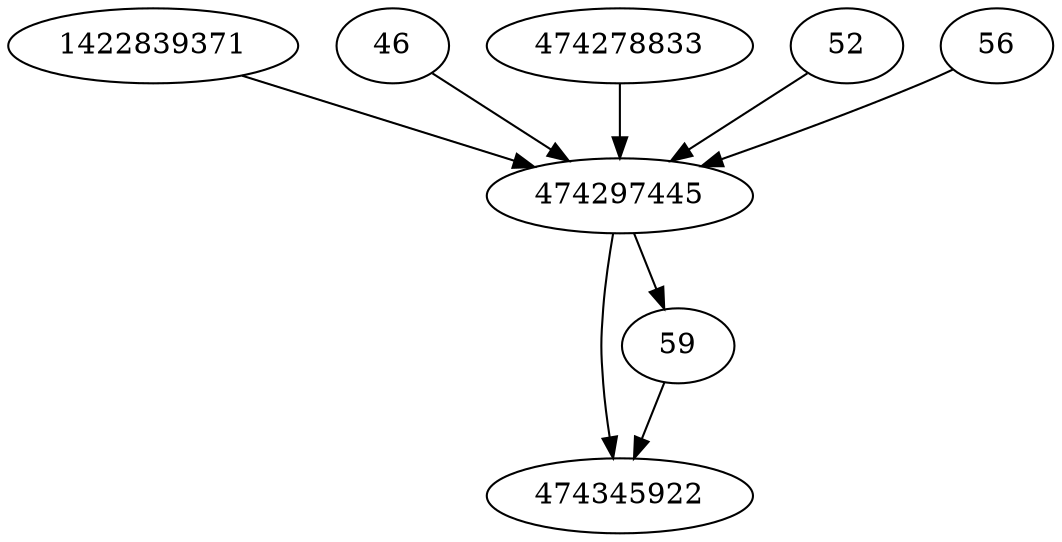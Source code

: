 strict digraph  {
474345922;
474297445;
1422839371;
46;
474278833;
52;
56;
59;
474297445 -> 474345922;
474297445 -> 59;
1422839371 -> 474297445;
46 -> 474297445;
474278833 -> 474297445;
52 -> 474297445;
56 -> 474297445;
59 -> 474345922;
}
